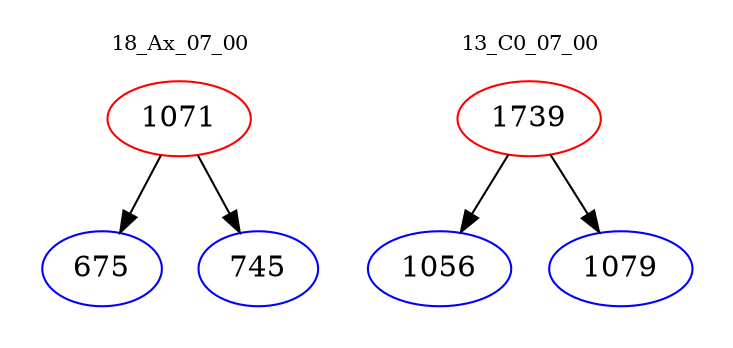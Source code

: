digraph{
subgraph cluster_0 {
color = white
label = "18_Ax_07_00";
fontsize=10;
T0_1071 [label="1071", color="red"]
T0_1071 -> T0_675 [color="black"]
T0_675 [label="675", color="blue"]
T0_1071 -> T0_745 [color="black"]
T0_745 [label="745", color="blue"]
}
subgraph cluster_1 {
color = white
label = "13_C0_07_00";
fontsize=10;
T1_1739 [label="1739", color="red"]
T1_1739 -> T1_1056 [color="black"]
T1_1056 [label="1056", color="blue"]
T1_1739 -> T1_1079 [color="black"]
T1_1079 [label="1079", color="blue"]
}
}
